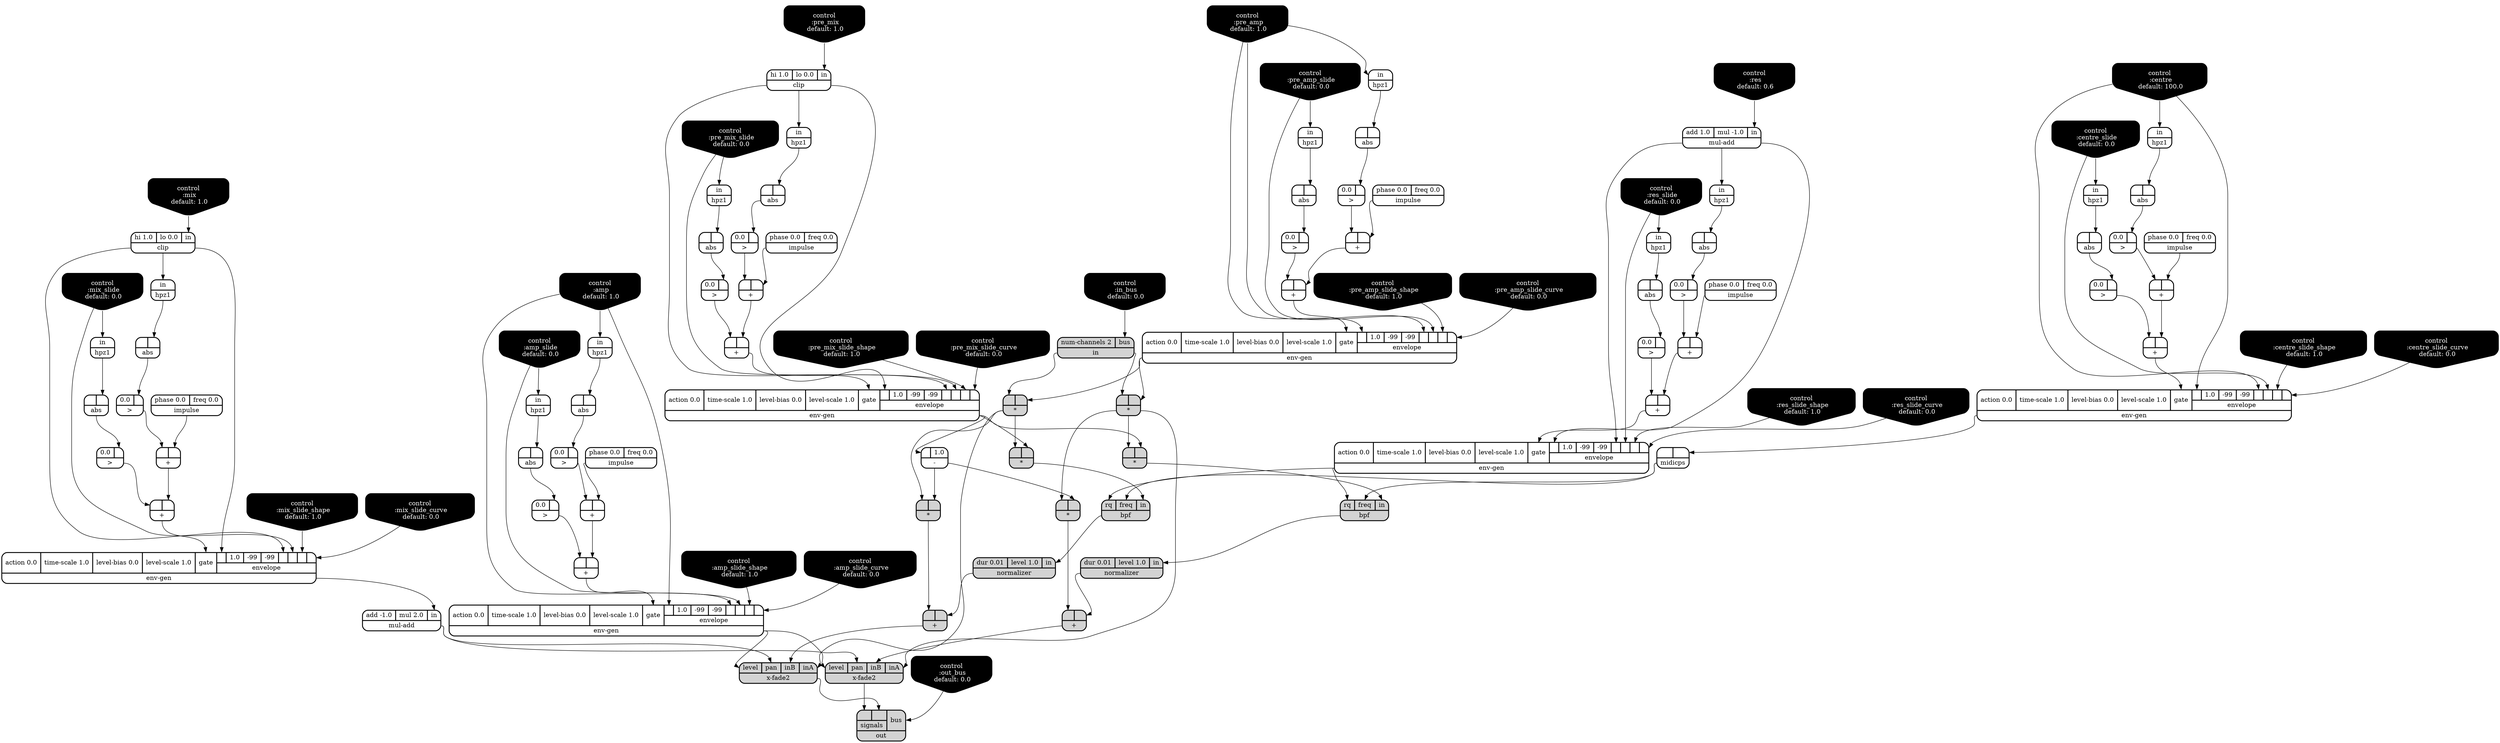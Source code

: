 digraph synthdef {
54 [label = "{{ <b> |<a> } |<__UG_NAME__>* }" style="filled, bold, rounded"  shape=record rankdir=LR];
55 [label = "{{ <b> |<a> } |<__UG_NAME__>* }" style="filled, bold, rounded"  shape=record rankdir=LR];
94 [label = "{{ <b> |<a> } |<__UG_NAME__>* }" style="filled, bold, rounded"  shape=record rankdir=LR];
95 [label = "{{ <b> |<a> } |<__UG_NAME__>* }" style="filled, bold, rounded"  shape=record rankdir=LR];
101 [label = "{{ <b> |<a> } |<__UG_NAME__>* }" style="filled, bold, rounded"  shape=record rankdir=LR];
103 [label = "{{ <b> |<a> } |<__UG_NAME__>* }" style="filled, bold, rounded"  shape=record rankdir=LR];
37 [label = "{{ <b> |<a> } |<__UG_NAME__>+ }" style="bold, rounded" shape=record rankdir=LR];
41 [label = "{{ <b> |<a> } |<__UG_NAME__>+ }" style="bold, rounded" shape=record rankdir=LR];
47 [label = "{{ <b> |<a> } |<__UG_NAME__>+ }" style="bold, rounded" shape=record rankdir=LR];
51 [label = "{{ <b> |<a> } |<__UG_NAME__>+ }" style="bold, rounded" shape=record rankdir=LR];
57 [label = "{{ <b> |<a> } |<__UG_NAME__>+ }" style="bold, rounded" shape=record rankdir=LR];
61 [label = "{{ <b> |<a> } |<__UG_NAME__>+ }" style="bold, rounded" shape=record rankdir=LR];
69 [label = "{{ <b> |<a> } |<__UG_NAME__>+ }" style="bold, rounded" shape=record rankdir=LR];
73 [label = "{{ <b> |<a> } |<__UG_NAME__>+ }" style="bold, rounded" shape=record rankdir=LR];
81 [label = "{{ <b> |<a> } |<__UG_NAME__>+ }" style="bold, rounded" shape=record rankdir=LR];
85 [label = "{{ <b> |<a> } |<__UG_NAME__>+ }" style="bold, rounded" shape=record rankdir=LR];
91 [label = "{{ <b> |<a> } |<__UG_NAME__>+ }" style="bold, rounded" shape=record rankdir=LR];
92 [label = "{{ <b> |<a> } |<__UG_NAME__>+ }" style="bold, rounded" shape=record rankdir=LR];
102 [label = "{{ <b> |<a> } |<__UG_NAME__>+ }" style="filled, bold, rounded"  shape=record rankdir=LR];
104 [label = "{{ <b> |<a> } |<__UG_NAME__>+ }" style="filled, bold, rounded"  shape=record rankdir=LR];
97 [label = "{{ <b> |<a> 1.0} |<__UG_NAME__>- }" style="bold, rounded" shape=record rankdir=LR];
28 [label = "{{ <b> 0.0|<a> } |<__UG_NAME__>\> }" style="bold, rounded" shape=record rankdir=LR];
31 [label = "{{ <b> 0.0|<a> } |<__UG_NAME__>\> }" style="bold, rounded" shape=record rankdir=LR];
36 [label = "{{ <b> 0.0|<a> } |<__UG_NAME__>\> }" style="bold, rounded" shape=record rankdir=LR];
40 [label = "{{ <b> 0.0|<a> } |<__UG_NAME__>\> }" style="bold, rounded" shape=record rankdir=LR];
46 [label = "{{ <b> 0.0|<a> } |<__UG_NAME__>\> }" style="bold, rounded" shape=record rankdir=LR];
50 [label = "{{ <b> 0.0|<a> } |<__UG_NAME__>\> }" style="bold, rounded" shape=record rankdir=LR];
60 [label = "{{ <b> 0.0|<a> } |<__UG_NAME__>\> }" style="bold, rounded" shape=record rankdir=LR];
68 [label = "{{ <b> 0.0|<a> } |<__UG_NAME__>\> }" style="bold, rounded" shape=record rankdir=LR];
72 [label = "{{ <b> 0.0|<a> } |<__UG_NAME__>\> }" style="bold, rounded" shape=record rankdir=LR];
80 [label = "{{ <b> 0.0|<a> } |<__UG_NAME__>\> }" style="bold, rounded" shape=record rankdir=LR];
84 [label = "{{ <b> 0.0|<a> } |<__UG_NAME__>\> }" style="bold, rounded" shape=record rankdir=LR];
90 [label = "{{ <b> 0.0|<a> } |<__UG_NAME__>\> }" style="bold, rounded" shape=record rankdir=LR];
27 [label = "{{ <b> |<a> } |<__UG_NAME__>abs }" style="bold, rounded" shape=record rankdir=LR];
30 [label = "{{ <b> |<a> } |<__UG_NAME__>abs }" style="bold, rounded" shape=record rankdir=LR];
35 [label = "{{ <b> |<a> } |<__UG_NAME__>abs }" style="bold, rounded" shape=record rankdir=LR];
39 [label = "{{ <b> |<a> } |<__UG_NAME__>abs }" style="bold, rounded" shape=record rankdir=LR];
45 [label = "{{ <b> |<a> } |<__UG_NAME__>abs }" style="bold, rounded" shape=record rankdir=LR];
49 [label = "{{ <b> |<a> } |<__UG_NAME__>abs }" style="bold, rounded" shape=record rankdir=LR];
59 [label = "{{ <b> |<a> } |<__UG_NAME__>abs }" style="bold, rounded" shape=record rankdir=LR];
67 [label = "{{ <b> |<a> } |<__UG_NAME__>abs }" style="bold, rounded" shape=record rankdir=LR];
71 [label = "{{ <b> |<a> } |<__UG_NAME__>abs }" style="bold, rounded" shape=record rankdir=LR];
79 [label = "{{ <b> |<a> } |<__UG_NAME__>abs }" style="bold, rounded" shape=record rankdir=LR];
83 [label = "{{ <b> |<a> } |<__UG_NAME__>abs }" style="bold, rounded" shape=record rankdir=LR];
89 [label = "{{ <b> |<a> } |<__UG_NAME__>abs }" style="bold, rounded" shape=record rankdir=LR];
75 [label = "{{ <rq> rq|<freq> freq|<in> in} |<__UG_NAME__>bpf }" style="filled, bold, rounded"  shape=record rankdir=LR];
96 [label = "{{ <rq> rq|<freq> freq|<in> in} |<__UG_NAME__>bpf }" style="filled, bold, rounded"  shape=record rankdir=LR];
33 [label = "{{ <hi> hi 1.0|<lo> lo 0.0|<in> in} |<__UG_NAME__>clip }" style="bold, rounded" shape=record rankdir=LR];
87 [label = "{{ <hi> hi 1.0|<lo> lo 0.0|<in> in} |<__UG_NAME__>clip }" style="bold, rounded" shape=record rankdir=LR];
0 [label = "control
 :centre
 default: 100.0" shape=invhouse style="rounded, filled, bold" fillcolor=black fontcolor=white ]; 
1 [label = "control
 :centre_slide
 default: 0.0" shape=invhouse style="rounded, filled, bold" fillcolor=black fontcolor=white ]; 
2 [label = "control
 :centre_slide_shape
 default: 1.0" shape=invhouse style="rounded, filled, bold" fillcolor=black fontcolor=white ]; 
3 [label = "control
 :centre_slide_curve
 default: 0.0" shape=invhouse style="rounded, filled, bold" fillcolor=black fontcolor=white ]; 
4 [label = "control
 :res
 default: 0.6" shape=invhouse style="rounded, filled, bold" fillcolor=black fontcolor=white ]; 
5 [label = "control
 :res_slide
 default: 0.0" shape=invhouse style="rounded, filled, bold" fillcolor=black fontcolor=white ]; 
6 [label = "control
 :res_slide_shape
 default: 1.0" shape=invhouse style="rounded, filled, bold" fillcolor=black fontcolor=white ]; 
7 [label = "control
 :res_slide_curve
 default: 0.0" shape=invhouse style="rounded, filled, bold" fillcolor=black fontcolor=white ]; 
8 [label = "control
 :pre_amp
 default: 1.0" shape=invhouse style="rounded, filled, bold" fillcolor=black fontcolor=white ]; 
9 [label = "control
 :pre_amp_slide
 default: 0.0" shape=invhouse style="rounded, filled, bold" fillcolor=black fontcolor=white ]; 
10 [label = "control
 :pre_amp_slide_shape
 default: 1.0" shape=invhouse style="rounded, filled, bold" fillcolor=black fontcolor=white ]; 
11 [label = "control
 :pre_amp_slide_curve
 default: 0.0" shape=invhouse style="rounded, filled, bold" fillcolor=black fontcolor=white ]; 
12 [label = "control
 :amp
 default: 1.0" shape=invhouse style="rounded, filled, bold" fillcolor=black fontcolor=white ]; 
13 [label = "control
 :amp_slide
 default: 0.0" shape=invhouse style="rounded, filled, bold" fillcolor=black fontcolor=white ]; 
14 [label = "control
 :amp_slide_shape
 default: 1.0" shape=invhouse style="rounded, filled, bold" fillcolor=black fontcolor=white ]; 
15 [label = "control
 :amp_slide_curve
 default: 0.0" shape=invhouse style="rounded, filled, bold" fillcolor=black fontcolor=white ]; 
16 [label = "control
 :mix
 default: 1.0" shape=invhouse style="rounded, filled, bold" fillcolor=black fontcolor=white ]; 
17 [label = "control
 :mix_slide
 default: 0.0" shape=invhouse style="rounded, filled, bold" fillcolor=black fontcolor=white ]; 
18 [label = "control
 :mix_slide_shape
 default: 1.0" shape=invhouse style="rounded, filled, bold" fillcolor=black fontcolor=white ]; 
19 [label = "control
 :mix_slide_curve
 default: 0.0" shape=invhouse style="rounded, filled, bold" fillcolor=black fontcolor=white ]; 
20 [label = "control
 :pre_mix
 default: 1.0" shape=invhouse style="rounded, filled, bold" fillcolor=black fontcolor=white ]; 
21 [label = "control
 :pre_mix_slide
 default: 0.0" shape=invhouse style="rounded, filled, bold" fillcolor=black fontcolor=white ]; 
22 [label = "control
 :pre_mix_slide_shape
 default: 1.0" shape=invhouse style="rounded, filled, bold" fillcolor=black fontcolor=white ]; 
23 [label = "control
 :pre_mix_slide_curve
 default: 0.0" shape=invhouse style="rounded, filled, bold" fillcolor=black fontcolor=white ]; 
24 [label = "control
 :in_bus
 default: 0.0" shape=invhouse style="rounded, filled, bold" fillcolor=black fontcolor=white ]; 
25 [label = "control
 :out_bus
 default: 0.0" shape=invhouse style="rounded, filled, bold" fillcolor=black fontcolor=white ]; 
42 [label = "{{ <action> action 0.0|<time____scale> time-scale 1.0|<level____bias> level-bias 0.0|<level____scale> level-scale 1.0|<gate> gate|{{<envelope___clip___0>|1.0|-99|-99|<envelope___clip___4>|<envelope___control___5>|<envelope___control___6>|<envelope___control___7>}|envelope}} |<__UG_NAME__>env-gen }" style="bold, rounded" shape=record rankdir=LR];
52 [label = "{{ <action> action 0.0|<time____scale> time-scale 1.0|<level____bias> level-bias 0.0|<level____scale> level-scale 1.0|<gate> gate|{{<envelope___control___0>|1.0|-99|-99|<envelope___control___4>|<envelope___control___5>|<envelope___control___6>|<envelope___control___7>}|envelope}} |<__UG_NAME__>env-gen }" style="bold, rounded" shape=record rankdir=LR];
62 [label = "{{ <action> action 0.0|<time____scale> time-scale 1.0|<level____bias> level-bias 0.0|<level____scale> level-scale 1.0|<gate> gate|{{<envelope___control___0>|1.0|-99|-99|<envelope___control___4>|<envelope___control___5>|<envelope___control___6>|<envelope___control___7>}|envelope}} |<__UG_NAME__>env-gen }" style="bold, rounded" shape=record rankdir=LR];
74 [label = "{{ <action> action 0.0|<time____scale> time-scale 1.0|<level____bias> level-bias 0.0|<level____scale> level-scale 1.0|<gate> gate|{{<envelope___mul____add___0>|1.0|-99|-99|<envelope___mul____add___4>|<envelope___control___5>|<envelope___control___6>|<envelope___control___7>}|envelope}} |<__UG_NAME__>env-gen }" style="bold, rounded" shape=record rankdir=LR];
93 [label = "{{ <action> action 0.0|<time____scale> time-scale 1.0|<level____bias> level-bias 0.0|<level____scale> level-scale 1.0|<gate> gate|{{<envelope___control___0>|1.0|-99|-99|<envelope___control___4>|<envelope___control___5>|<envelope___control___6>|<envelope___control___7>}|envelope}} |<__UG_NAME__>env-gen }" style="bold, rounded" shape=record rankdir=LR];
99 [label = "{{ <action> action 0.0|<time____scale> time-scale 1.0|<level____bias> level-bias 0.0|<level____scale> level-scale 1.0|<gate> gate|{{<envelope___clip___0>|1.0|-99|-99|<envelope___clip___4>|<envelope___control___5>|<envelope___control___6>|<envelope___control___7>}|envelope}} |<__UG_NAME__>env-gen }" style="bold, rounded" shape=record rankdir=LR];
26 [label = "{{ <in> in} |<__UG_NAME__>hpz1 }" style="bold, rounded" shape=record rankdir=LR];
29 [label = "{{ <in> in} |<__UG_NAME__>hpz1 }" style="bold, rounded" shape=record rankdir=LR];
34 [label = "{{ <in> in} |<__UG_NAME__>hpz1 }" style="bold, rounded" shape=record rankdir=LR];
38 [label = "{{ <in> in} |<__UG_NAME__>hpz1 }" style="bold, rounded" shape=record rankdir=LR];
44 [label = "{{ <in> in} |<__UG_NAME__>hpz1 }" style="bold, rounded" shape=record rankdir=LR];
48 [label = "{{ <in> in} |<__UG_NAME__>hpz1 }" style="bold, rounded" shape=record rankdir=LR];
58 [label = "{{ <in> in} |<__UG_NAME__>hpz1 }" style="bold, rounded" shape=record rankdir=LR];
66 [label = "{{ <in> in} |<__UG_NAME__>hpz1 }" style="bold, rounded" shape=record rankdir=LR];
70 [label = "{{ <in> in} |<__UG_NAME__>hpz1 }" style="bold, rounded" shape=record rankdir=LR];
78 [label = "{{ <in> in} |<__UG_NAME__>hpz1 }" style="bold, rounded" shape=record rankdir=LR];
82 [label = "{{ <in> in} |<__UG_NAME__>hpz1 }" style="bold, rounded" shape=record rankdir=LR];
88 [label = "{{ <in> in} |<__UG_NAME__>hpz1 }" style="bold, rounded" shape=record rankdir=LR];
32 [label = "{{ <phase> phase 0.0|<freq> freq 0.0} |<__UG_NAME__>impulse }" style="bold, rounded" shape=record rankdir=LR];
43 [label = "{{ <phase> phase 0.0|<freq> freq 0.0} |<__UG_NAME__>impulse }" style="bold, rounded" shape=record rankdir=LR];
56 [label = "{{ <phase> phase 0.0|<freq> freq 0.0} |<__UG_NAME__>impulse }" style="bold, rounded" shape=record rankdir=LR];
64 [label = "{{ <phase> phase 0.0|<freq> freq 0.0} |<__UG_NAME__>impulse }" style="bold, rounded" shape=record rankdir=LR];
77 [label = "{{ <phase> phase 0.0|<freq> freq 0.0} |<__UG_NAME__>impulse }" style="bold, rounded" shape=record rankdir=LR];
86 [label = "{{ <phase> phase 0.0|<freq> freq 0.0} |<__UG_NAME__>impulse }" style="bold, rounded" shape=record rankdir=LR];
53 [label = "{{ <num____channels> num-channels 2|<bus> bus} |<__UG_NAME__>in }" style="filled, bold, rounded"  shape=record rankdir=LR];
63 [label = "{{ <b> |<a> } |<__UG_NAME__>midicps }" style="bold, rounded" shape=record rankdir=LR];
65 [label = "{{ <add> add 1.0|<mul> mul -1.0|<in> in} |<__UG_NAME__>mul-add }" style="bold, rounded" shape=record rankdir=LR];
100 [label = "{{ <add> add -1.0|<mul> mul 2.0|<in> in} |<__UG_NAME__>mul-add }" style="bold, rounded" shape=record rankdir=LR];
76 [label = "{{ <dur> dur 0.01|<level> level 1.0|<in> in} |<__UG_NAME__>normalizer }" style="filled, bold, rounded"  shape=record rankdir=LR];
98 [label = "{{ <dur> dur 0.01|<level> level 1.0|<in> in} |<__UG_NAME__>normalizer }" style="filled, bold, rounded"  shape=record rankdir=LR];
107 [label = "{{ {{<signals___x____fade2___0>|<signals___x____fade2___1>}|signals}|<bus> bus} |<__UG_NAME__>out }" style="filled, bold, rounded"  shape=record rankdir=LR];
105 [label = "{{ <level> level|<pan> pan|<inb> inB|<ina> inA} |<__UG_NAME__>x-fade2 }" style="filled, bold, rounded"  shape=record rankdir=LR];
106 [label = "{{ <level> level|<pan> pan|<inb> inB|<ina> inA} |<__UG_NAME__>x-fade2 }" style="filled, bold, rounded"  shape=record rankdir=LR];

52:__UG_NAME__ -> 54:a ;
53:__UG_NAME__ -> 54:b ;
42:__UG_NAME__ -> 55:a ;
54:__UG_NAME__ -> 55:b ;
52:__UG_NAME__ -> 94:a ;
53:__UG_NAME__ -> 94:b ;
42:__UG_NAME__ -> 95:a ;
94:__UG_NAME__ -> 95:b ;
97:__UG_NAME__ -> 101:a ;
94:__UG_NAME__ -> 101:b ;
97:__UG_NAME__ -> 103:a ;
54:__UG_NAME__ -> 103:b ;
32:__UG_NAME__ -> 37:a ;
36:__UG_NAME__ -> 37:b ;
37:__UG_NAME__ -> 41:a ;
40:__UG_NAME__ -> 41:b ;
43:__UG_NAME__ -> 47:a ;
46:__UG_NAME__ -> 47:b ;
47:__UG_NAME__ -> 51:a ;
50:__UG_NAME__ -> 51:b ;
56:__UG_NAME__ -> 57:a ;
31:__UG_NAME__ -> 57:b ;
57:__UG_NAME__ -> 61:a ;
60:__UG_NAME__ -> 61:b ;
64:__UG_NAME__ -> 69:a ;
68:__UG_NAME__ -> 69:b ;
69:__UG_NAME__ -> 73:a ;
72:__UG_NAME__ -> 73:b ;
77:__UG_NAME__ -> 81:a ;
80:__UG_NAME__ -> 81:b ;
81:__UG_NAME__ -> 85:a ;
84:__UG_NAME__ -> 85:b ;
86:__UG_NAME__ -> 91:a ;
90:__UG_NAME__ -> 91:b ;
91:__UG_NAME__ -> 92:a ;
28:__UG_NAME__ -> 92:b ;
98:__UG_NAME__ -> 102:a ;
101:__UG_NAME__ -> 102:b ;
76:__UG_NAME__ -> 104:a ;
103:__UG_NAME__ -> 104:b ;
42:__UG_NAME__ -> 97:b ;
27:__UG_NAME__ -> 28:a ;
30:__UG_NAME__ -> 31:a ;
35:__UG_NAME__ -> 36:a ;
39:__UG_NAME__ -> 40:a ;
45:__UG_NAME__ -> 46:a ;
49:__UG_NAME__ -> 50:a ;
59:__UG_NAME__ -> 60:a ;
67:__UG_NAME__ -> 68:a ;
71:__UG_NAME__ -> 72:a ;
79:__UG_NAME__ -> 80:a ;
83:__UG_NAME__ -> 84:a ;
89:__UG_NAME__ -> 90:a ;
26:__UG_NAME__ -> 27:a ;
29:__UG_NAME__ -> 30:a ;
34:__UG_NAME__ -> 35:a ;
38:__UG_NAME__ -> 39:a ;
44:__UG_NAME__ -> 45:a ;
48:__UG_NAME__ -> 49:a ;
58:__UG_NAME__ -> 59:a ;
66:__UG_NAME__ -> 67:a ;
70:__UG_NAME__ -> 71:a ;
78:__UG_NAME__ -> 79:a ;
82:__UG_NAME__ -> 83:a ;
88:__UG_NAME__ -> 89:a ;
55:__UG_NAME__ -> 75:in ;
63:__UG_NAME__ -> 75:freq ;
74:__UG_NAME__ -> 75:rq ;
95:__UG_NAME__ -> 96:in ;
63:__UG_NAME__ -> 96:freq ;
74:__UG_NAME__ -> 96:rq ;
20:__UG_NAME__ -> 33:in ;
16:__UG_NAME__ -> 87:in ;
33:__UG_NAME__ -> 42:envelope___clip___0 ;
33:__UG_NAME__ -> 42:envelope___clip___4 ;
21:__UG_NAME__ -> 42:envelope___control___5 ;
22:__UG_NAME__ -> 42:envelope___control___6 ;
23:__UG_NAME__ -> 42:envelope___control___7 ;
41:__UG_NAME__ -> 42:gate ;
8:__UG_NAME__ -> 52:envelope___control___0 ;
8:__UG_NAME__ -> 52:envelope___control___4 ;
9:__UG_NAME__ -> 52:envelope___control___5 ;
10:__UG_NAME__ -> 52:envelope___control___6 ;
11:__UG_NAME__ -> 52:envelope___control___7 ;
51:__UG_NAME__ -> 52:gate ;
0:__UG_NAME__ -> 62:envelope___control___0 ;
0:__UG_NAME__ -> 62:envelope___control___4 ;
1:__UG_NAME__ -> 62:envelope___control___5 ;
2:__UG_NAME__ -> 62:envelope___control___6 ;
3:__UG_NAME__ -> 62:envelope___control___7 ;
61:__UG_NAME__ -> 62:gate ;
65:__UG_NAME__ -> 74:envelope___mul____add___0 ;
65:__UG_NAME__ -> 74:envelope___mul____add___4 ;
5:__UG_NAME__ -> 74:envelope___control___5 ;
6:__UG_NAME__ -> 74:envelope___control___6 ;
7:__UG_NAME__ -> 74:envelope___control___7 ;
73:__UG_NAME__ -> 74:gate ;
12:__UG_NAME__ -> 93:envelope___control___0 ;
12:__UG_NAME__ -> 93:envelope___control___4 ;
13:__UG_NAME__ -> 93:envelope___control___5 ;
14:__UG_NAME__ -> 93:envelope___control___6 ;
15:__UG_NAME__ -> 93:envelope___control___7 ;
85:__UG_NAME__ -> 93:gate ;
87:__UG_NAME__ -> 99:envelope___clip___0 ;
87:__UG_NAME__ -> 99:envelope___clip___4 ;
17:__UG_NAME__ -> 99:envelope___control___5 ;
18:__UG_NAME__ -> 99:envelope___control___6 ;
19:__UG_NAME__ -> 99:envelope___control___7 ;
92:__UG_NAME__ -> 99:gate ;
17:__UG_NAME__ -> 26:in ;
0:__UG_NAME__ -> 29:in ;
33:__UG_NAME__ -> 34:in ;
21:__UG_NAME__ -> 38:in ;
8:__UG_NAME__ -> 44:in ;
9:__UG_NAME__ -> 48:in ;
1:__UG_NAME__ -> 58:in ;
65:__UG_NAME__ -> 66:in ;
5:__UG_NAME__ -> 70:in ;
12:__UG_NAME__ -> 78:in ;
13:__UG_NAME__ -> 82:in ;
87:__UG_NAME__ -> 88:in ;
24:__UG_NAME__ -> 53:bus ;
62:__UG_NAME__ -> 63:a ;
4:__UG_NAME__ -> 65:in ;
99:__UG_NAME__ -> 100:in ;
75:__UG_NAME__ -> 76:in ;
96:__UG_NAME__ -> 98:in ;
25:__UG_NAME__ -> 107:bus ;
105:__UG_NAME__ -> 107:signals___x____fade2___0 ;
106:__UG_NAME__ -> 107:signals___x____fade2___1 ;
94:__UG_NAME__ -> 105:ina ;
102:__UG_NAME__ -> 105:inb ;
100:__UG_NAME__ -> 105:pan ;
93:__UG_NAME__ -> 105:level ;
54:__UG_NAME__ -> 106:ina ;
104:__UG_NAME__ -> 106:inb ;
100:__UG_NAME__ -> 106:pan ;
93:__UG_NAME__ -> 106:level ;

}